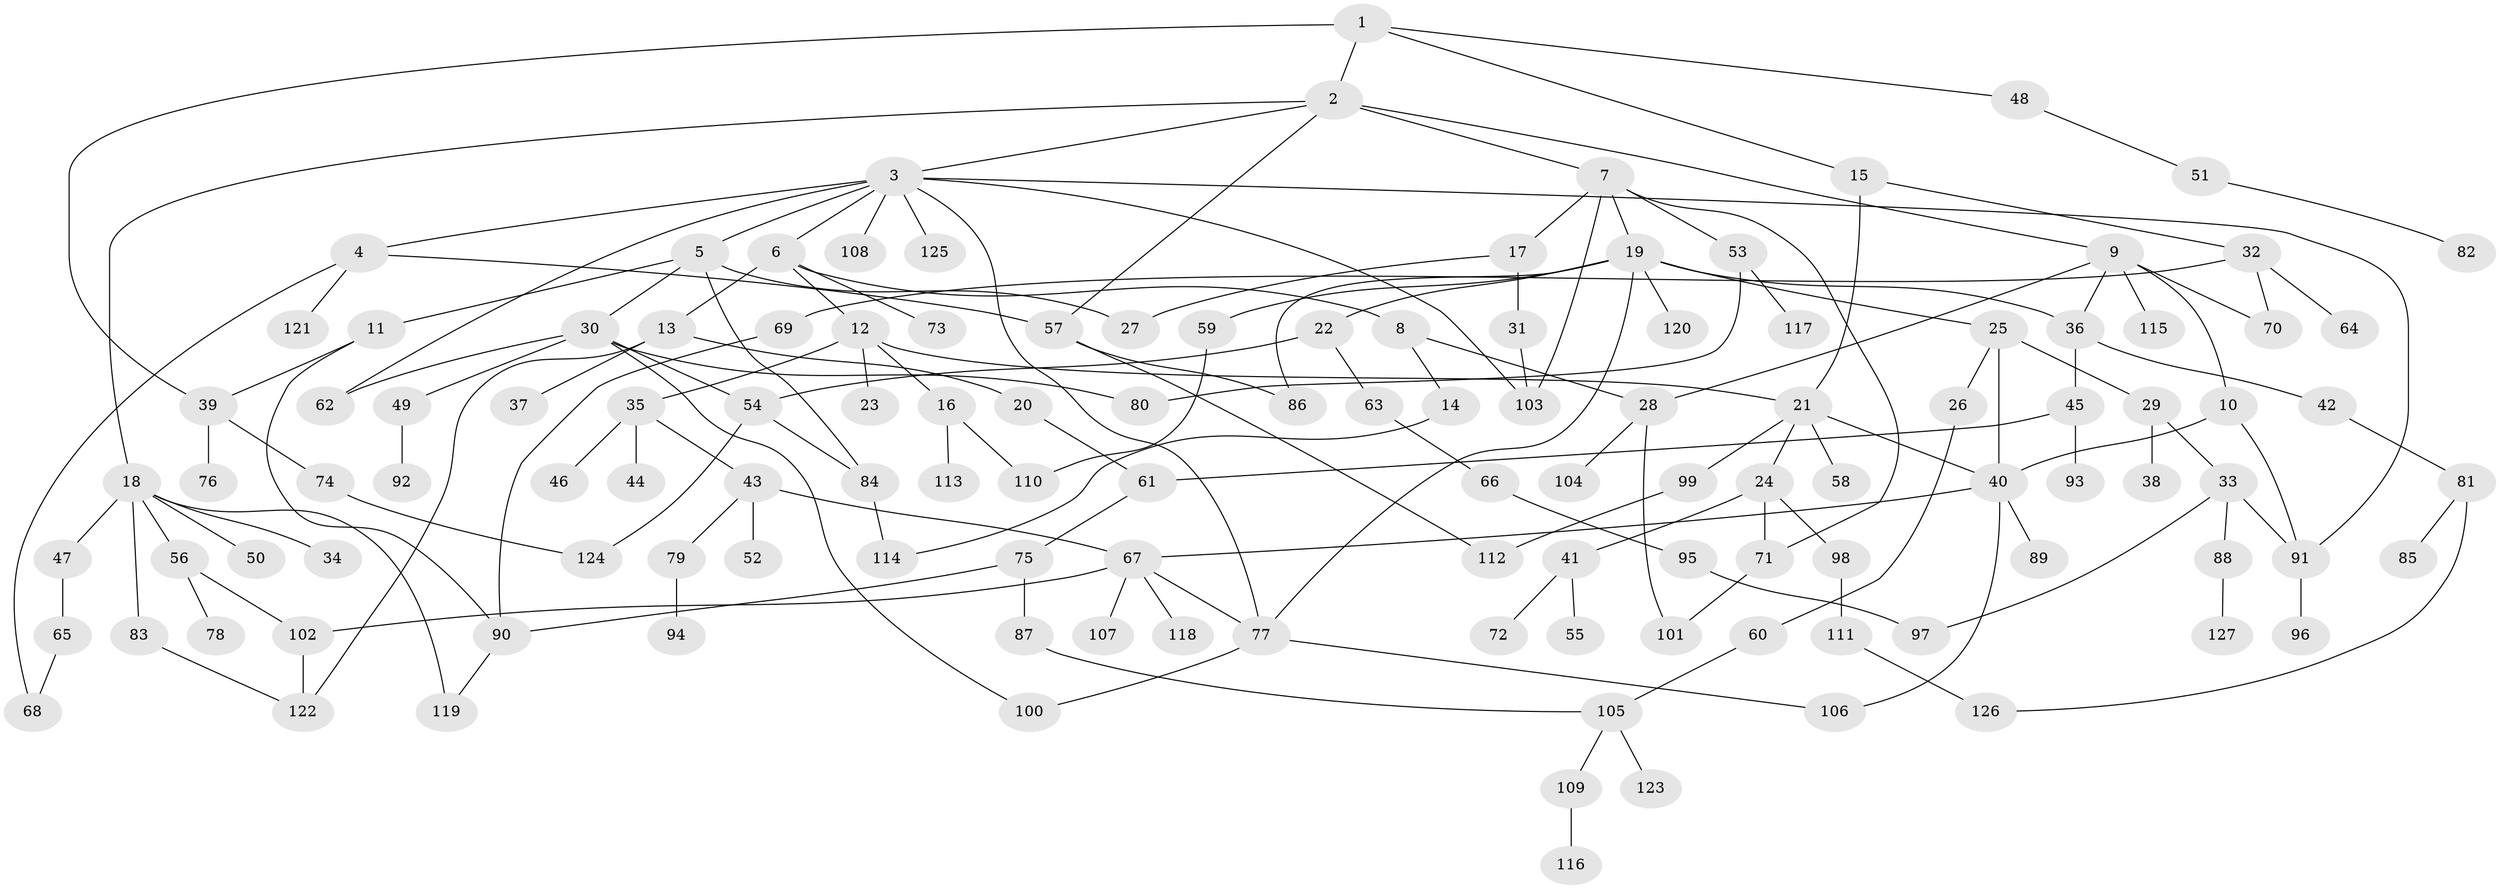 // coarse degree distribution, {3: 0.234375, 4: 0.171875, 2: 0.28125, 1: 0.140625, 5: 0.078125, 6: 0.03125, 8: 0.046875, 7: 0.015625}
// Generated by graph-tools (version 1.1) at 2025/35/03/04/25 23:35:59]
// undirected, 127 vertices, 166 edges
graph export_dot {
  node [color=gray90,style=filled];
  1;
  2;
  3;
  4;
  5;
  6;
  7;
  8;
  9;
  10;
  11;
  12;
  13;
  14;
  15;
  16;
  17;
  18;
  19;
  20;
  21;
  22;
  23;
  24;
  25;
  26;
  27;
  28;
  29;
  30;
  31;
  32;
  33;
  34;
  35;
  36;
  37;
  38;
  39;
  40;
  41;
  42;
  43;
  44;
  45;
  46;
  47;
  48;
  49;
  50;
  51;
  52;
  53;
  54;
  55;
  56;
  57;
  58;
  59;
  60;
  61;
  62;
  63;
  64;
  65;
  66;
  67;
  68;
  69;
  70;
  71;
  72;
  73;
  74;
  75;
  76;
  77;
  78;
  79;
  80;
  81;
  82;
  83;
  84;
  85;
  86;
  87;
  88;
  89;
  90;
  91;
  92;
  93;
  94;
  95;
  96;
  97;
  98;
  99;
  100;
  101;
  102;
  103;
  104;
  105;
  106;
  107;
  108;
  109;
  110;
  111;
  112;
  113;
  114;
  115;
  116;
  117;
  118;
  119;
  120;
  121;
  122;
  123;
  124;
  125;
  126;
  127;
  1 -- 2;
  1 -- 15;
  1 -- 39;
  1 -- 48;
  2 -- 3;
  2 -- 7;
  2 -- 9;
  2 -- 18;
  2 -- 57;
  3 -- 4;
  3 -- 5;
  3 -- 6;
  3 -- 62;
  3 -- 108;
  3 -- 125;
  3 -- 103;
  3 -- 91;
  3 -- 77;
  4 -- 68;
  4 -- 121;
  4 -- 57;
  5 -- 11;
  5 -- 30;
  5 -- 84;
  5 -- 27;
  6 -- 8;
  6 -- 12;
  6 -- 13;
  6 -- 73;
  7 -- 17;
  7 -- 19;
  7 -- 53;
  7 -- 71;
  7 -- 103;
  8 -- 14;
  8 -- 28;
  9 -- 10;
  9 -- 36;
  9 -- 115;
  9 -- 70;
  9 -- 28;
  10 -- 91;
  10 -- 40;
  11 -- 90;
  11 -- 39;
  12 -- 16;
  12 -- 23;
  12 -- 35;
  12 -- 21;
  13 -- 20;
  13 -- 37;
  13 -- 122;
  14 -- 114;
  15 -- 21;
  15 -- 32;
  16 -- 110;
  16 -- 113;
  17 -- 27;
  17 -- 31;
  18 -- 34;
  18 -- 47;
  18 -- 50;
  18 -- 56;
  18 -- 83;
  18 -- 119;
  19 -- 22;
  19 -- 25;
  19 -- 59;
  19 -- 77;
  19 -- 86;
  19 -- 120;
  19 -- 36;
  20 -- 61;
  21 -- 24;
  21 -- 40;
  21 -- 58;
  21 -- 99;
  22 -- 54;
  22 -- 63;
  24 -- 41;
  24 -- 98;
  24 -- 71;
  25 -- 26;
  25 -- 29;
  25 -- 40;
  26 -- 60;
  28 -- 104;
  28 -- 101;
  29 -- 33;
  29 -- 38;
  30 -- 49;
  30 -- 100;
  30 -- 62;
  30 -- 80;
  30 -- 54;
  31 -- 103;
  32 -- 64;
  32 -- 69;
  32 -- 70;
  33 -- 88;
  33 -- 91;
  33 -- 97;
  35 -- 43;
  35 -- 44;
  35 -- 46;
  36 -- 42;
  36 -- 45;
  39 -- 74;
  39 -- 76;
  40 -- 89;
  40 -- 106;
  40 -- 67;
  41 -- 55;
  41 -- 72;
  42 -- 81;
  43 -- 52;
  43 -- 67;
  43 -- 79;
  45 -- 93;
  45 -- 61;
  47 -- 65;
  48 -- 51;
  49 -- 92;
  51 -- 82;
  53 -- 80;
  53 -- 117;
  54 -- 84;
  54 -- 124;
  56 -- 78;
  56 -- 102;
  57 -- 112;
  57 -- 86;
  59 -- 110;
  60 -- 105;
  61 -- 75;
  63 -- 66;
  65 -- 68;
  66 -- 95;
  67 -- 107;
  67 -- 118;
  67 -- 77;
  67 -- 102;
  69 -- 90;
  71 -- 101;
  74 -- 124;
  75 -- 87;
  75 -- 90;
  77 -- 106;
  77 -- 100;
  79 -- 94;
  81 -- 85;
  81 -- 126;
  83 -- 122;
  84 -- 114;
  87 -- 105;
  88 -- 127;
  90 -- 119;
  91 -- 96;
  95 -- 97;
  98 -- 111;
  99 -- 112;
  102 -- 122;
  105 -- 109;
  105 -- 123;
  109 -- 116;
  111 -- 126;
}
